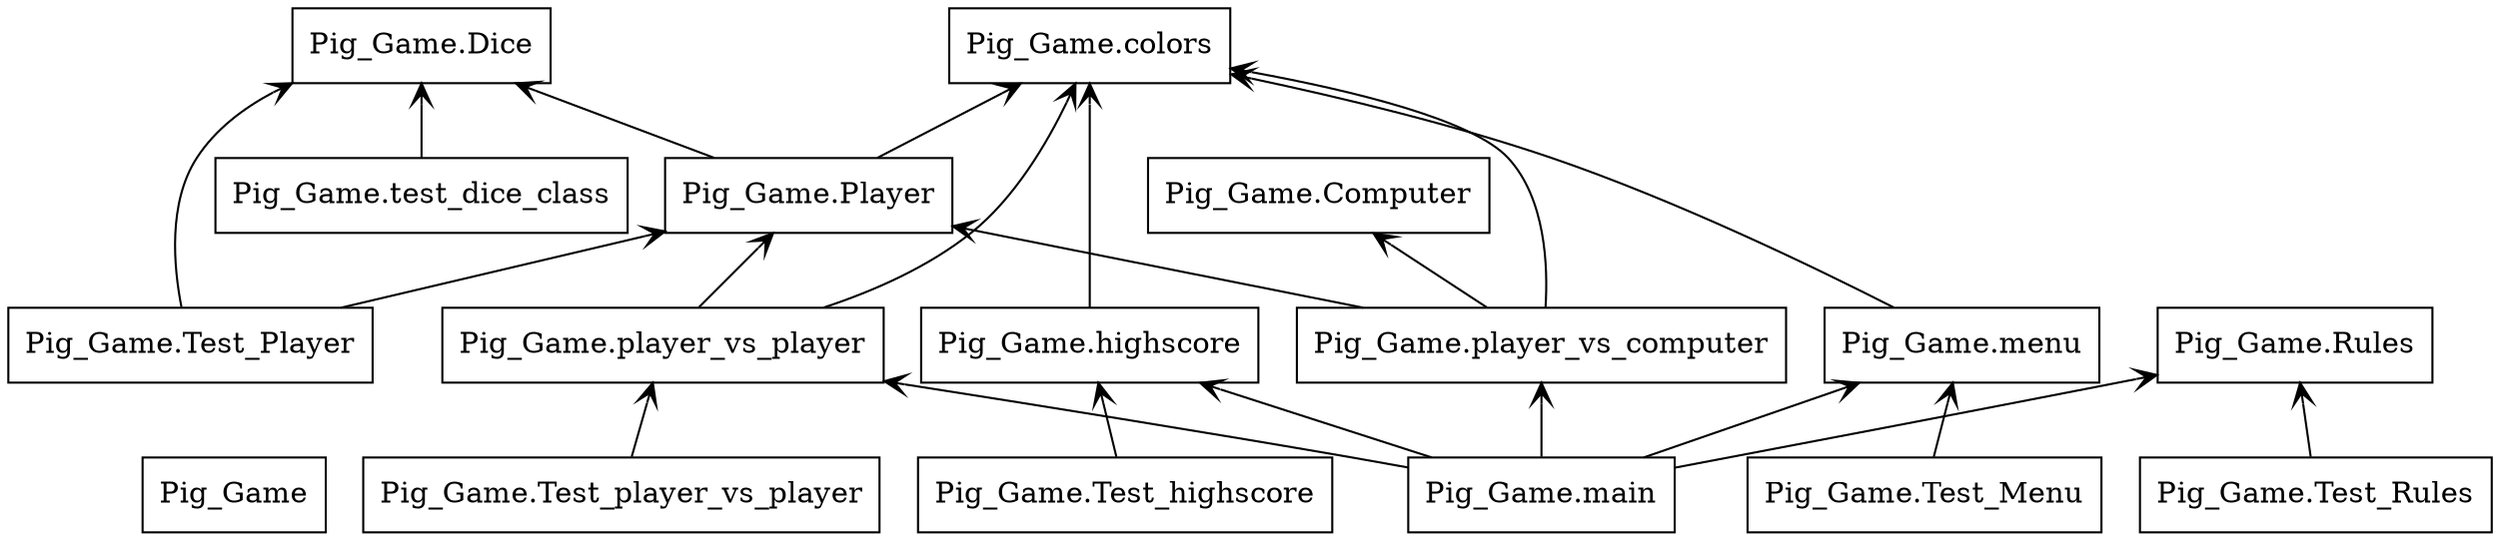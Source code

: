 digraph "packages" {
rankdir=BT
charset="utf-8"
"Pig_Game" [color="black", label=<Pig_Game>, shape="box", style="solid"];
"Pig_Game.Computer" [color="black", label=<Pig_Game.Computer>, shape="box", style="solid"];
"Pig_Game.Dice" [color="black", label=<Pig_Game.Dice>, shape="box", style="solid"];
"Pig_Game.Player" [color="black", label=<Pig_Game.Player>, shape="box", style="solid"];
"Pig_Game.Rules" [color="black", label=<Pig_Game.Rules>, shape="box", style="solid"];
"Pig_Game.Test_Menu" [color="black", label=<Pig_Game.Test_Menu>, shape="box", style="solid"];
"Pig_Game.Test_Player" [color="black", label=<Pig_Game.Test_Player>, shape="box", style="solid"];
"Pig_Game.Test_Rules" [color="black", label=<Pig_Game.Test_Rules>, shape="box", style="solid"];
"Pig_Game.Test_highscore" [color="black", label=<Pig_Game.Test_highscore>, shape="box", style="solid"];
"Pig_Game.Test_player_vs_player" [color="black", label=<Pig_Game.Test_player_vs_player>, shape="box", style="solid"];
"Pig_Game.colors" [color="black", label=<Pig_Game.colors>, shape="box", style="solid"];
"Pig_Game.highscore" [color="black", label=<Pig_Game.highscore>, shape="box", style="solid"];
"Pig_Game.main" [color="black", label=<Pig_Game.main>, shape="box", style="solid"];
"Pig_Game.menu" [color="black", label=<Pig_Game.menu>, shape="box", style="solid"];
"Pig_Game.player_vs_computer" [color="black", label=<Pig_Game.player_vs_computer>, shape="box", style="solid"];
"Pig_Game.player_vs_player" [color="black", label=<Pig_Game.player_vs_player>, shape="box", style="solid"];
"Pig_Game.test_dice_class" [color="black", label=<Pig_Game.test_dice_class>, shape="box", style="solid"];
"Pig_Game.Player" -> "Pig_Game.Dice" [arrowhead="open", arrowtail="none"];
"Pig_Game.Player" -> "Pig_Game.colors" [arrowhead="open", arrowtail="none"];
"Pig_Game.Test_Menu" -> "Pig_Game.menu" [arrowhead="open", arrowtail="none"];
"Pig_Game.Test_Player" -> "Pig_Game.Dice" [arrowhead="open", arrowtail="none"];
"Pig_Game.Test_Player" -> "Pig_Game.Player" [arrowhead="open", arrowtail="none"];
"Pig_Game.Test_Rules" -> "Pig_Game.Rules" [arrowhead="open", arrowtail="none"];
"Pig_Game.Test_highscore" -> "Pig_Game.highscore" [arrowhead="open", arrowtail="none"];
"Pig_Game.Test_player_vs_player" -> "Pig_Game.player_vs_player" [arrowhead="open", arrowtail="none"];
"Pig_Game.highscore" -> "Pig_Game.colors" [arrowhead="open", arrowtail="none"];
"Pig_Game.main" -> "Pig_Game.Rules" [arrowhead="open", arrowtail="none"];
"Pig_Game.main" -> "Pig_Game.highscore" [arrowhead="open", arrowtail="none"];
"Pig_Game.main" -> "Pig_Game.menu" [arrowhead="open", arrowtail="none"];
"Pig_Game.main" -> "Pig_Game.player_vs_computer" [arrowhead="open", arrowtail="none"];
"Pig_Game.main" -> "Pig_Game.player_vs_player" [arrowhead="open", arrowtail="none"];
"Pig_Game.menu" -> "Pig_Game.colors" [arrowhead="open", arrowtail="none"];
"Pig_Game.player_vs_computer" -> "Pig_Game.Computer" [arrowhead="open", arrowtail="none"];
"Pig_Game.player_vs_computer" -> "Pig_Game.Player" [arrowhead="open", arrowtail="none"];
"Pig_Game.player_vs_computer" -> "Pig_Game.colors" [arrowhead="open", arrowtail="none"];
"Pig_Game.player_vs_player" -> "Pig_Game.Player" [arrowhead="open", arrowtail="none"];
"Pig_Game.player_vs_player" -> "Pig_Game.colors" [arrowhead="open", arrowtail="none"];
"Pig_Game.test_dice_class" -> "Pig_Game.Dice" [arrowhead="open", arrowtail="none"];
}
